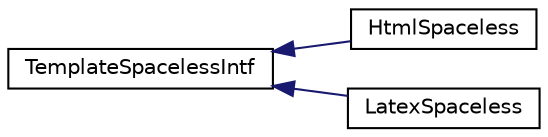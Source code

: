 digraph "类继承关系图"
{
 // INTERACTIVE_SVG=YES
 // LATEX_PDF_SIZE
  edge [fontname="Helvetica",fontsize="10",labelfontname="Helvetica",labelfontsize="10"];
  node [fontname="Helvetica",fontsize="10",shape=record];
  rankdir="LR";
  Node0 [label="TemplateSpacelessIntf",height=0.2,width=0.4,color="black", fillcolor="white", style="filled",URL="$df/d80/class_template_spaceless_intf.html",tooltip="Interface used to remove redundant spaces inside a spaceless block"];
  Node0 -> Node1 [dir="back",color="midnightblue",fontsize="10",style="solid",fontname="Helvetica"];
  Node1 [label="HtmlSpaceless",height=0.2,width=0.4,color="black", fillcolor="white", style="filled",URL="$d0/dc2/class_html_spaceless.html",tooltip=" "];
  Node0 -> Node2 [dir="back",color="midnightblue",fontsize="10",style="solid",fontname="Helvetica"];
  Node2 [label="LatexSpaceless",height=0.2,width=0.4,color="black", fillcolor="white", style="filled",URL="$dc/dc0/class_latex_spaceless.html",tooltip=" "];
}
